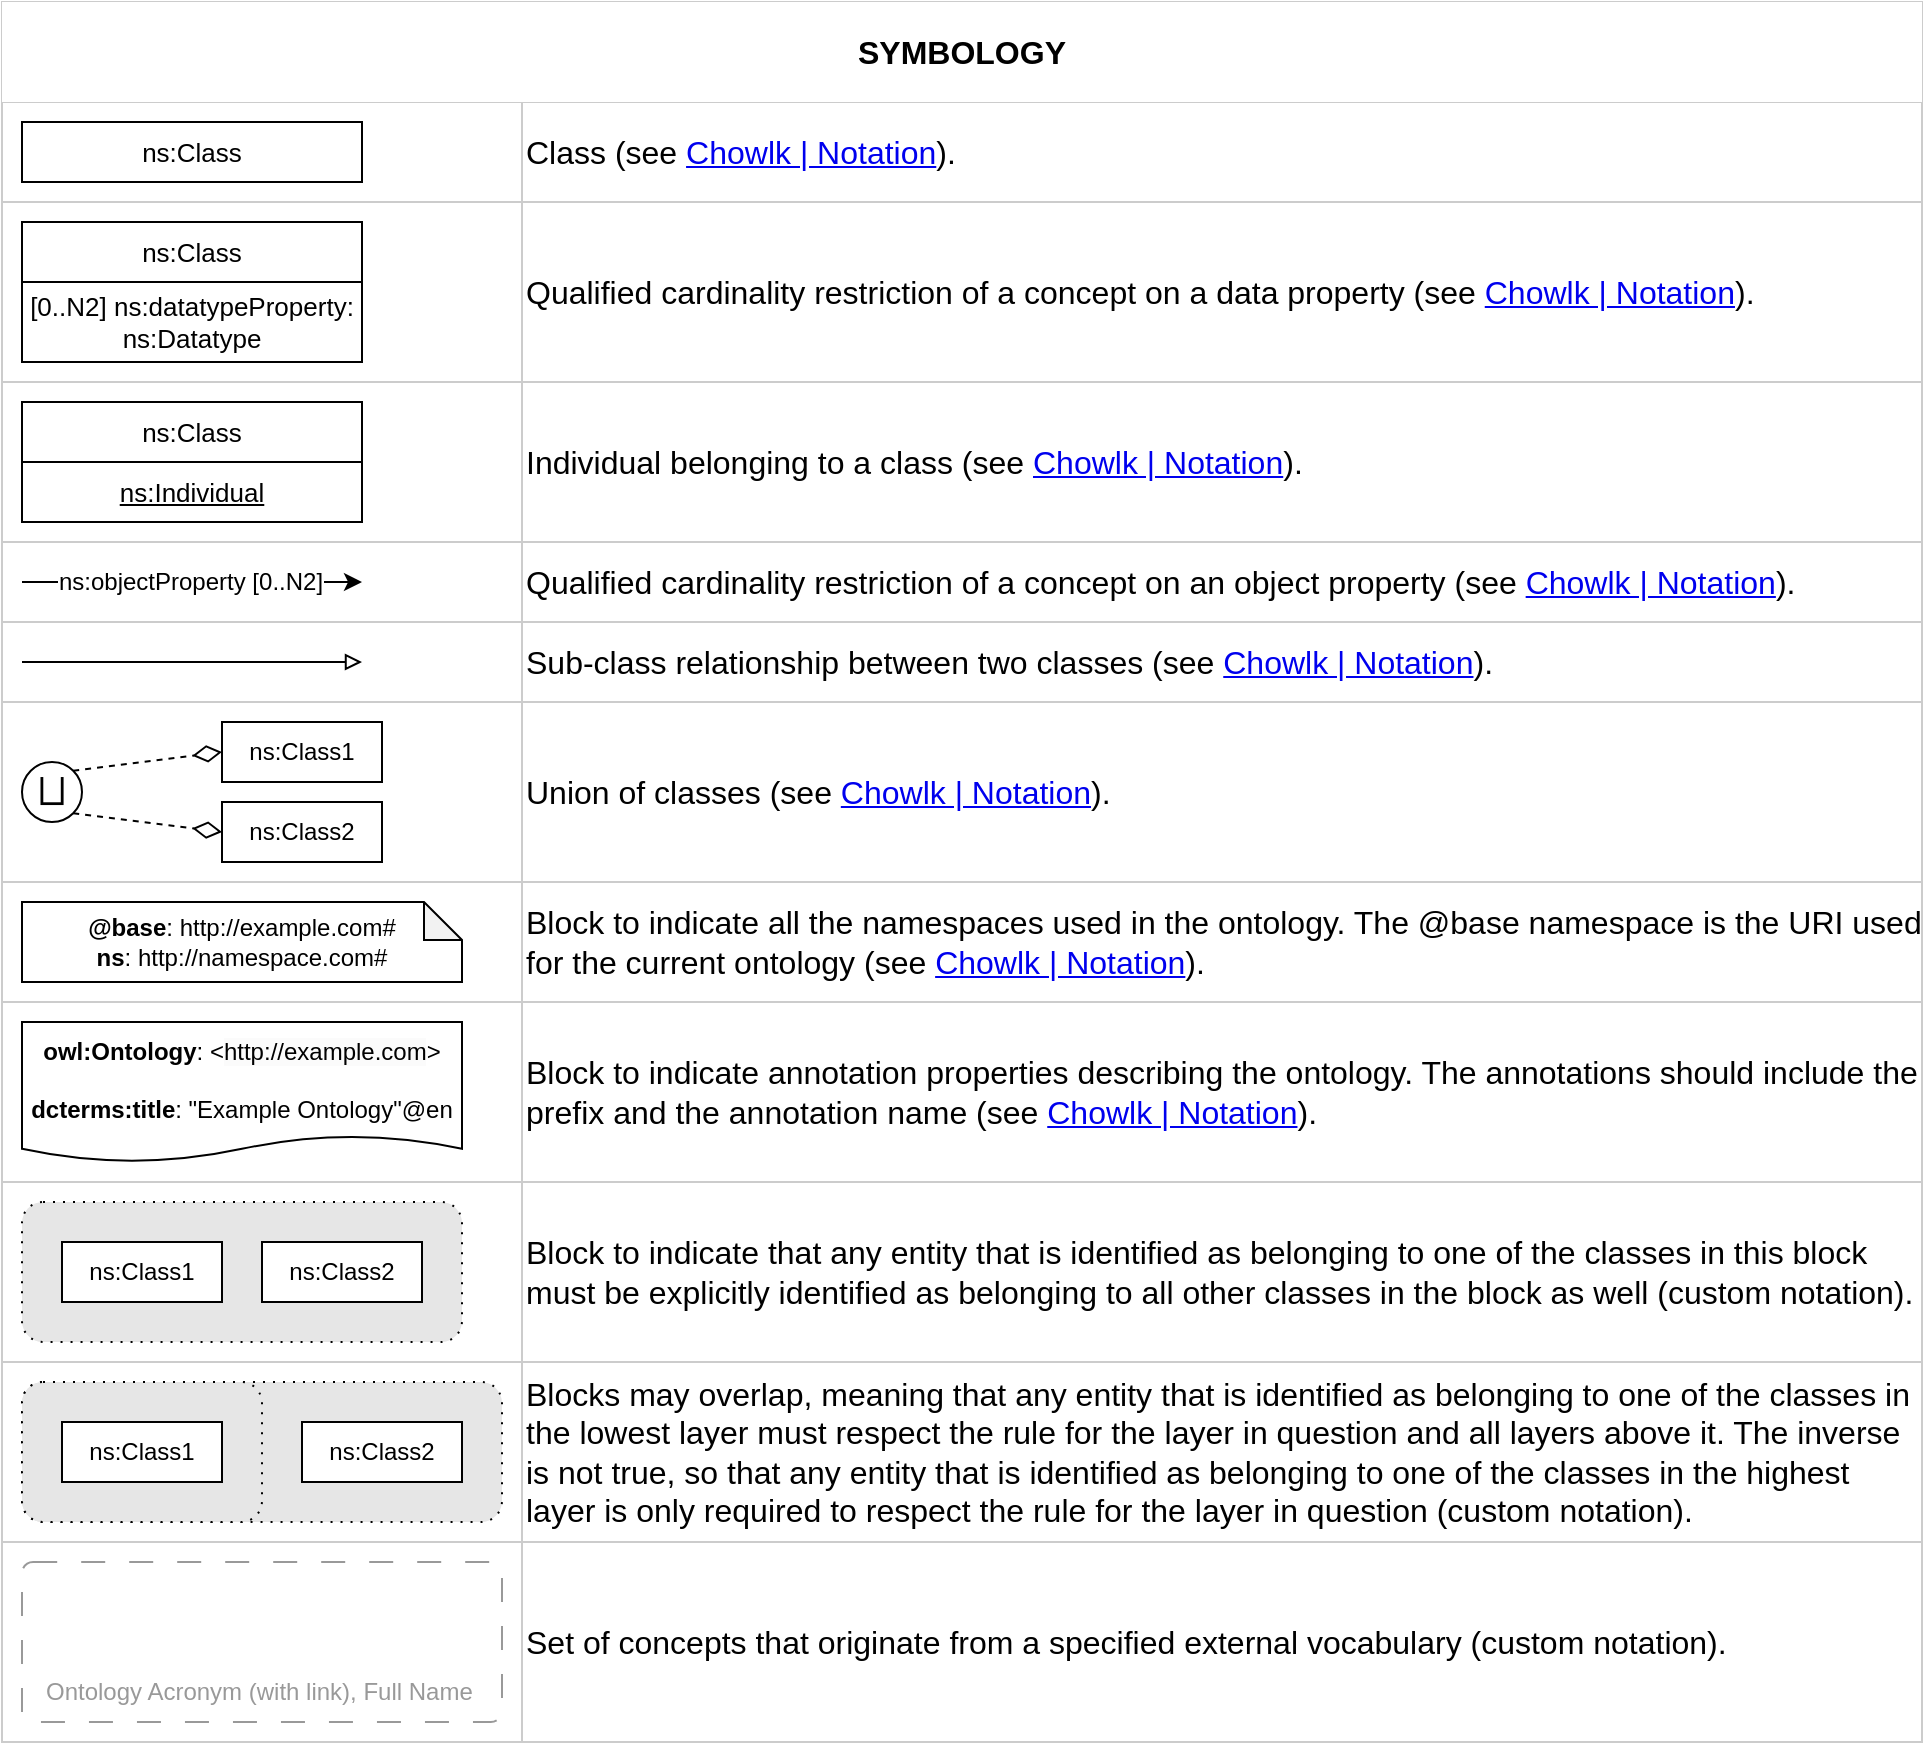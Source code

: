 <mxfile version="26.0.9">
  <diagram name="Page-1" id="Q6YgsCP4f9UI9eo_PC5J">
    <mxGraphModel dx="1434" dy="2053" grid="1" gridSize="10" guides="1" tooltips="1" connect="1" arrows="1" fold="1" page="1" pageScale="1" pageWidth="827" pageHeight="1169" math="0" shadow="0">
      <root>
        <mxCell id="0" />
        <mxCell id="1" parent="0" />
        <mxCell id="V8MGVwaTu69svF25npwr-1" value="" style="shape=table;startSize=0;container=1;collapsible=0;childLayout=tableLayout;fontSize=16;strokeColor=#CCCCCC;" parent="1" vertex="1">
          <mxGeometry x="40" y="-1120" width="960" height="870" as="geometry" />
        </mxCell>
        <mxCell id="V8MGVwaTu69svF25npwr-2" style="shape=tableRow;horizontal=0;startSize=0;swimlaneHead=0;swimlaneBody=0;strokeColor=inherit;top=0;left=0;bottom=0;right=0;collapsible=0;dropTarget=0;fillColor=default;points=[[0,0.5],[1,0.5]];portConstraint=eastwest;fontSize=16;" parent="V8MGVwaTu69svF25npwr-1" vertex="1">
          <mxGeometry width="960" height="50" as="geometry" />
        </mxCell>
        <mxCell id="V8MGVwaTu69svF25npwr-3" value="&lt;b&gt;SYMBOLOGY&lt;/b&gt;" style="shape=partialRectangle;html=1;whiteSpace=wrap;connectable=0;strokeColor=inherit;overflow=hidden;fillColor=none;top=0;left=0;bottom=0;right=0;pointerEvents=1;fontSize=16;rowspan=1;colspan=2;" parent="V8MGVwaTu69svF25npwr-2" vertex="1">
          <mxGeometry width="960" height="50" as="geometry">
            <mxRectangle width="260" height="50" as="alternateBounds" />
          </mxGeometry>
        </mxCell>
        <mxCell id="V8MGVwaTu69svF25npwr-4" style="shape=partialRectangle;html=1;whiteSpace=wrap;connectable=0;strokeColor=inherit;overflow=hidden;fillColor=none;top=0;left=0;bottom=0;right=0;pointerEvents=1;fontSize=16;align=left;" parent="V8MGVwaTu69svF25npwr-2" vertex="1" visible="0">
          <mxGeometry x="260" width="700" height="50" as="geometry">
            <mxRectangle width="700" height="50" as="alternateBounds" />
          </mxGeometry>
        </mxCell>
        <mxCell id="V8MGVwaTu69svF25npwr-5" value="" style="shape=tableRow;horizontal=0;startSize=0;swimlaneHead=0;swimlaneBody=0;strokeColor=inherit;top=0;left=0;bottom=0;right=0;collapsible=0;dropTarget=0;fillColor=none;points=[[0,0.5],[1,0.5]];portConstraint=eastwest;fontSize=16;" parent="V8MGVwaTu69svF25npwr-1" vertex="1">
          <mxGeometry y="50" width="960" height="50" as="geometry" />
        </mxCell>
        <mxCell id="V8MGVwaTu69svF25npwr-6" value="" style="shape=partialRectangle;html=1;whiteSpace=wrap;connectable=0;strokeColor=inherit;overflow=hidden;fillColor=none;top=0;left=0;bottom=0;right=0;pointerEvents=1;fontSize=16;" parent="V8MGVwaTu69svF25npwr-5" vertex="1">
          <mxGeometry width="260" height="50" as="geometry">
            <mxRectangle width="260" height="50" as="alternateBounds" />
          </mxGeometry>
        </mxCell>
        <mxCell id="V8MGVwaTu69svF25npwr-7" value="Class (see&amp;nbsp;&lt;a href=&quot;https://chowlk.linkeddata.es/notation.html&quot;&gt;Chowlk | Notation&lt;/a&gt;)." style="shape=partialRectangle;html=1;whiteSpace=wrap;connectable=0;strokeColor=inherit;overflow=hidden;fillColor=none;top=0;left=0;bottom=0;right=0;pointerEvents=1;fontSize=16;align=left;" parent="V8MGVwaTu69svF25npwr-5" vertex="1">
          <mxGeometry x="260" width="700" height="50" as="geometry">
            <mxRectangle width="700" height="50" as="alternateBounds" />
          </mxGeometry>
        </mxCell>
        <mxCell id="V8MGVwaTu69svF25npwr-8" value="" style="shape=tableRow;horizontal=0;startSize=0;swimlaneHead=0;swimlaneBody=0;strokeColor=inherit;top=0;left=0;bottom=0;right=0;collapsible=0;dropTarget=0;fillColor=none;points=[[0,0.5],[1,0.5]];portConstraint=eastwest;fontSize=16;" parent="V8MGVwaTu69svF25npwr-1" vertex="1">
          <mxGeometry y="100" width="960" height="90" as="geometry" />
        </mxCell>
        <mxCell id="V8MGVwaTu69svF25npwr-9" value="" style="shape=partialRectangle;html=1;whiteSpace=wrap;connectable=0;strokeColor=inherit;overflow=hidden;fillColor=none;top=0;left=0;bottom=0;right=0;pointerEvents=1;fontSize=16;" parent="V8MGVwaTu69svF25npwr-8" vertex="1">
          <mxGeometry width="260" height="90" as="geometry">
            <mxRectangle width="260" height="90" as="alternateBounds" />
          </mxGeometry>
        </mxCell>
        <mxCell id="V8MGVwaTu69svF25npwr-10" value="Qualified cardinality restriction of a concept on a data property&amp;nbsp;(see&amp;nbsp;&lt;a href=&quot;https://chowlk.linkeddata.es/notation.html&quot;&gt;Chowlk | Notation&lt;/a&gt;)." style="shape=partialRectangle;html=1;whiteSpace=wrap;connectable=0;strokeColor=inherit;overflow=hidden;fillColor=none;top=0;left=0;bottom=0;right=0;pointerEvents=1;fontSize=16;align=left;" parent="V8MGVwaTu69svF25npwr-8" vertex="1">
          <mxGeometry x="260" width="700" height="90" as="geometry">
            <mxRectangle width="700" height="90" as="alternateBounds" />
          </mxGeometry>
        </mxCell>
        <mxCell id="V8MGVwaTu69svF25npwr-11" value="" style="shape=tableRow;horizontal=0;startSize=0;swimlaneHead=0;swimlaneBody=0;strokeColor=inherit;top=0;left=0;bottom=0;right=0;collapsible=0;dropTarget=0;fillColor=none;points=[[0,0.5],[1,0.5]];portConstraint=eastwest;fontSize=16;" parent="V8MGVwaTu69svF25npwr-1" vertex="1">
          <mxGeometry y="190" width="960" height="80" as="geometry" />
        </mxCell>
        <mxCell id="V8MGVwaTu69svF25npwr-12" value="" style="shape=partialRectangle;html=1;whiteSpace=wrap;connectable=0;strokeColor=inherit;overflow=hidden;fillColor=none;top=0;left=0;bottom=0;right=0;pointerEvents=1;fontSize=16;" parent="V8MGVwaTu69svF25npwr-11" vertex="1">
          <mxGeometry width="260" height="80" as="geometry">
            <mxRectangle width="260" height="80" as="alternateBounds" />
          </mxGeometry>
        </mxCell>
        <mxCell id="V8MGVwaTu69svF25npwr-13" value="Individual belonging to a class (see&amp;nbsp;&lt;a href=&quot;https://chowlk.linkeddata.es/notation.html&quot;&gt;Chowlk | Notation&lt;/a&gt;)." style="shape=partialRectangle;html=1;whiteSpace=wrap;connectable=0;strokeColor=inherit;overflow=hidden;fillColor=none;top=0;left=0;bottom=0;right=0;pointerEvents=1;fontSize=16;align=left;" parent="V8MGVwaTu69svF25npwr-11" vertex="1">
          <mxGeometry x="260" width="700" height="80" as="geometry">
            <mxRectangle width="700" height="80" as="alternateBounds" />
          </mxGeometry>
        </mxCell>
        <mxCell id="V8MGVwaTu69svF25npwr-14" style="shape=tableRow;horizontal=0;startSize=0;swimlaneHead=0;swimlaneBody=0;strokeColor=inherit;top=0;left=0;bottom=0;right=0;collapsible=0;dropTarget=0;fillColor=none;points=[[0,0.5],[1,0.5]];portConstraint=eastwest;fontSize=16;" parent="V8MGVwaTu69svF25npwr-1" vertex="1">
          <mxGeometry y="270" width="960" height="40" as="geometry" />
        </mxCell>
        <mxCell id="V8MGVwaTu69svF25npwr-15" style="shape=partialRectangle;html=1;whiteSpace=wrap;connectable=0;strokeColor=inherit;overflow=hidden;fillColor=none;top=0;left=0;bottom=0;right=0;pointerEvents=1;fontSize=16;" parent="V8MGVwaTu69svF25npwr-14" vertex="1">
          <mxGeometry width="260" height="40" as="geometry">
            <mxRectangle width="260" height="40" as="alternateBounds" />
          </mxGeometry>
        </mxCell>
        <mxCell id="V8MGVwaTu69svF25npwr-16" value="Qualified cardinality restriction of a concept on an object property&amp;nbsp;(see&amp;nbsp;&lt;a href=&quot;https://chowlk.linkeddata.es/notation.html&quot;&gt;Chowlk | Notation&lt;/a&gt;)." style="shape=partialRectangle;html=1;whiteSpace=wrap;connectable=0;strokeColor=inherit;overflow=hidden;fillColor=none;top=0;left=0;bottom=0;right=0;pointerEvents=1;fontSize=16;align=left;" parent="V8MGVwaTu69svF25npwr-14" vertex="1">
          <mxGeometry x="260" width="700" height="40" as="geometry">
            <mxRectangle width="700" height="40" as="alternateBounds" />
          </mxGeometry>
        </mxCell>
        <mxCell id="V8MGVwaTu69svF25npwr-17" style="shape=tableRow;horizontal=0;startSize=0;swimlaneHead=0;swimlaneBody=0;strokeColor=inherit;top=0;left=0;bottom=0;right=0;collapsible=0;dropTarget=0;fillColor=none;points=[[0,0.5],[1,0.5]];portConstraint=eastwest;fontSize=16;" parent="V8MGVwaTu69svF25npwr-1" vertex="1">
          <mxGeometry y="310" width="960" height="40" as="geometry" />
        </mxCell>
        <mxCell id="V8MGVwaTu69svF25npwr-18" style="shape=partialRectangle;html=1;whiteSpace=wrap;connectable=0;strokeColor=inherit;overflow=hidden;fillColor=none;top=0;left=0;bottom=0;right=0;pointerEvents=1;fontSize=16;" parent="V8MGVwaTu69svF25npwr-17" vertex="1">
          <mxGeometry width="260" height="40" as="geometry">
            <mxRectangle width="260" height="40" as="alternateBounds" />
          </mxGeometry>
        </mxCell>
        <mxCell id="V8MGVwaTu69svF25npwr-19" value="Sub-class relationship between two classes&amp;nbsp;(see&amp;nbsp;&lt;a href=&quot;https://chowlk.linkeddata.es/notation.html&quot;&gt;Chowlk | Notation&lt;/a&gt;)." style="shape=partialRectangle;html=1;whiteSpace=wrap;connectable=0;strokeColor=inherit;overflow=hidden;fillColor=none;top=0;left=0;bottom=0;right=0;pointerEvents=1;fontSize=16;align=left;" parent="V8MGVwaTu69svF25npwr-17" vertex="1">
          <mxGeometry x="260" width="700" height="40" as="geometry">
            <mxRectangle width="700" height="40" as="alternateBounds" />
          </mxGeometry>
        </mxCell>
        <mxCell id="V8MGVwaTu69svF25npwr-20" style="shape=tableRow;horizontal=0;startSize=0;swimlaneHead=0;swimlaneBody=0;strokeColor=inherit;top=0;left=0;bottom=0;right=0;collapsible=0;dropTarget=0;fillColor=none;points=[[0,0.5],[1,0.5]];portConstraint=eastwest;fontSize=16;" parent="V8MGVwaTu69svF25npwr-1" vertex="1">
          <mxGeometry y="350" width="960" height="90" as="geometry" />
        </mxCell>
        <mxCell id="V8MGVwaTu69svF25npwr-21" style="shape=partialRectangle;html=1;whiteSpace=wrap;connectable=0;strokeColor=inherit;overflow=hidden;fillColor=none;top=0;left=0;bottom=0;right=0;pointerEvents=1;fontSize=16;" parent="V8MGVwaTu69svF25npwr-20" vertex="1">
          <mxGeometry width="260" height="90" as="geometry">
            <mxRectangle width="260" height="90" as="alternateBounds" />
          </mxGeometry>
        </mxCell>
        <mxCell id="V8MGVwaTu69svF25npwr-22" value="Union of classes&amp;nbsp;(see&amp;nbsp;&lt;a href=&quot;https://chowlk.linkeddata.es/notation.html&quot;&gt;Chowlk | Notation&lt;/a&gt;)." style="shape=partialRectangle;html=1;whiteSpace=wrap;connectable=0;strokeColor=inherit;overflow=hidden;fillColor=none;top=0;left=0;bottom=0;right=0;pointerEvents=1;fontSize=16;align=left;" parent="V8MGVwaTu69svF25npwr-20" vertex="1">
          <mxGeometry x="260" width="700" height="90" as="geometry">
            <mxRectangle width="700" height="90" as="alternateBounds" />
          </mxGeometry>
        </mxCell>
        <mxCell id="V8MGVwaTu69svF25npwr-23" style="shape=tableRow;horizontal=0;startSize=0;swimlaneHead=0;swimlaneBody=0;strokeColor=inherit;top=0;left=0;bottom=0;right=0;collapsible=0;dropTarget=0;fillColor=none;points=[[0,0.5],[1,0.5]];portConstraint=eastwest;fontSize=16;" parent="V8MGVwaTu69svF25npwr-1" vertex="1">
          <mxGeometry y="440" width="960" height="60" as="geometry" />
        </mxCell>
        <mxCell id="V8MGVwaTu69svF25npwr-24" style="shape=partialRectangle;html=1;whiteSpace=wrap;connectable=0;strokeColor=inherit;overflow=hidden;fillColor=none;top=0;left=0;bottom=0;right=0;pointerEvents=1;fontSize=16;" parent="V8MGVwaTu69svF25npwr-23" vertex="1">
          <mxGeometry width="260" height="60" as="geometry">
            <mxRectangle width="260" height="60" as="alternateBounds" />
          </mxGeometry>
        </mxCell>
        <mxCell id="V8MGVwaTu69svF25npwr-25" value="Block to indicate all the namespaces used in the ontology. The @base namespace is the URI used for the current ontology&amp;nbsp;(see&amp;nbsp;&lt;a href=&quot;https://chowlk.linkeddata.es/notation.html&quot;&gt;Chowlk | Notation&lt;/a&gt;)." style="shape=partialRectangle;html=1;whiteSpace=wrap;connectable=0;strokeColor=inherit;overflow=hidden;fillColor=none;top=0;left=0;bottom=0;right=0;pointerEvents=1;fontSize=16;align=left;" parent="V8MGVwaTu69svF25npwr-23" vertex="1">
          <mxGeometry x="260" width="700" height="60" as="geometry">
            <mxRectangle width="700" height="60" as="alternateBounds" />
          </mxGeometry>
        </mxCell>
        <mxCell id="V8MGVwaTu69svF25npwr-26" style="shape=tableRow;horizontal=0;startSize=0;swimlaneHead=0;swimlaneBody=0;strokeColor=inherit;top=0;left=0;bottom=0;right=0;collapsible=0;dropTarget=0;fillColor=none;points=[[0,0.5],[1,0.5]];portConstraint=eastwest;fontSize=16;" parent="V8MGVwaTu69svF25npwr-1" vertex="1">
          <mxGeometry y="500" width="960" height="90" as="geometry" />
        </mxCell>
        <mxCell id="V8MGVwaTu69svF25npwr-27" style="shape=partialRectangle;html=1;whiteSpace=wrap;connectable=0;strokeColor=inherit;overflow=hidden;fillColor=none;top=0;left=0;bottom=0;right=0;pointerEvents=1;fontSize=16;" parent="V8MGVwaTu69svF25npwr-26" vertex="1">
          <mxGeometry width="260" height="90" as="geometry">
            <mxRectangle width="260" height="90" as="alternateBounds" />
          </mxGeometry>
        </mxCell>
        <mxCell id="V8MGVwaTu69svF25npwr-28" value="Block to indicate annotation properties describing the ontology. The annotations should include the prefix and the annotation name&amp;nbsp;(see&amp;nbsp;&lt;a href=&quot;https://chowlk.linkeddata.es/notation.html&quot;&gt;Chowlk | Notation&lt;/a&gt;)." style="shape=partialRectangle;html=1;whiteSpace=wrap;connectable=0;strokeColor=inherit;overflow=hidden;fillColor=none;top=0;left=0;bottom=0;right=0;pointerEvents=1;fontSize=16;align=left;" parent="V8MGVwaTu69svF25npwr-26" vertex="1">
          <mxGeometry x="260" width="700" height="90" as="geometry">
            <mxRectangle width="700" height="90" as="alternateBounds" />
          </mxGeometry>
        </mxCell>
        <mxCell id="V8MGVwaTu69svF25npwr-29" style="shape=tableRow;horizontal=0;startSize=0;swimlaneHead=0;swimlaneBody=0;strokeColor=inherit;top=0;left=0;bottom=0;right=0;collapsible=0;dropTarget=0;fillColor=none;points=[[0,0.5],[1,0.5]];portConstraint=eastwest;fontSize=16;" parent="V8MGVwaTu69svF25npwr-1" vertex="1">
          <mxGeometry y="590" width="960" height="90" as="geometry" />
        </mxCell>
        <mxCell id="V8MGVwaTu69svF25npwr-30" style="shape=partialRectangle;html=1;whiteSpace=wrap;connectable=0;strokeColor=inherit;overflow=hidden;fillColor=none;top=0;left=0;bottom=0;right=0;pointerEvents=1;fontSize=16;" parent="V8MGVwaTu69svF25npwr-29" vertex="1">
          <mxGeometry width="260" height="90" as="geometry">
            <mxRectangle width="260" height="90" as="alternateBounds" />
          </mxGeometry>
        </mxCell>
        <mxCell id="V8MGVwaTu69svF25npwr-31" value="Block to indicate that any entity that is identified as belonging to one of the classes in this block must be explicitly identified as belonging to all other classes in the block as well (custom notation)." style="shape=partialRectangle;html=1;whiteSpace=wrap;connectable=0;strokeColor=inherit;overflow=hidden;fillColor=none;top=0;left=0;bottom=0;right=0;pointerEvents=1;fontSize=16;align=left;" parent="V8MGVwaTu69svF25npwr-29" vertex="1">
          <mxGeometry x="260" width="700" height="90" as="geometry">
            <mxRectangle width="700" height="90" as="alternateBounds" />
          </mxGeometry>
        </mxCell>
        <mxCell id="V8MGVwaTu69svF25npwr-32" style="shape=tableRow;horizontal=0;startSize=0;swimlaneHead=0;swimlaneBody=0;strokeColor=inherit;top=0;left=0;bottom=0;right=0;collapsible=0;dropTarget=0;fillColor=none;points=[[0,0.5],[1,0.5]];portConstraint=eastwest;fontSize=16;" parent="V8MGVwaTu69svF25npwr-1" vertex="1">
          <mxGeometry y="680" width="960" height="90" as="geometry" />
        </mxCell>
        <mxCell id="V8MGVwaTu69svF25npwr-33" style="shape=partialRectangle;html=1;whiteSpace=wrap;connectable=0;strokeColor=inherit;overflow=hidden;fillColor=none;top=0;left=0;bottom=0;right=0;pointerEvents=1;fontSize=16;" parent="V8MGVwaTu69svF25npwr-32" vertex="1">
          <mxGeometry width="260" height="90" as="geometry">
            <mxRectangle width="260" height="90" as="alternateBounds" />
          </mxGeometry>
        </mxCell>
        <mxCell id="V8MGVwaTu69svF25npwr-34" value="Blocks may overlap, meaning that any entity that is identified as belonging to one of the classes in the lowest layer must respect the rule for the layer in question and all layers above it. The inverse is not true, so that any entity that is identified as belonging to one of the classes in the highest layer is only required to respect the rule for the layer in question&amp;nbsp;(custom notation)." style="shape=partialRectangle;html=1;whiteSpace=wrap;connectable=0;strokeColor=inherit;overflow=hidden;fillColor=none;top=0;left=0;bottom=0;right=0;pointerEvents=1;fontSize=16;align=left;" parent="V8MGVwaTu69svF25npwr-32" vertex="1">
          <mxGeometry x="260" width="700" height="90" as="geometry">
            <mxRectangle width="700" height="90" as="alternateBounds" />
          </mxGeometry>
        </mxCell>
        <mxCell id="V8MGVwaTu69svF25npwr-35" style="shape=tableRow;horizontal=0;startSize=0;swimlaneHead=0;swimlaneBody=0;strokeColor=inherit;top=0;left=0;bottom=0;right=0;collapsible=0;dropTarget=0;fillColor=none;points=[[0,0.5],[1,0.5]];portConstraint=eastwest;fontSize=16;" parent="V8MGVwaTu69svF25npwr-1" vertex="1">
          <mxGeometry y="770" width="960" height="100" as="geometry" />
        </mxCell>
        <mxCell id="V8MGVwaTu69svF25npwr-36" style="shape=partialRectangle;html=1;whiteSpace=wrap;connectable=0;strokeColor=inherit;overflow=hidden;fillColor=none;top=0;left=0;bottom=0;right=0;pointerEvents=1;fontSize=16;" parent="V8MGVwaTu69svF25npwr-35" vertex="1">
          <mxGeometry width="260" height="100" as="geometry">
            <mxRectangle width="260" height="100" as="alternateBounds" />
          </mxGeometry>
        </mxCell>
        <mxCell id="V8MGVwaTu69svF25npwr-37" value="Set of concepts that originate from a specified external vocabulary (custom notation)." style="shape=partialRectangle;html=1;whiteSpace=wrap;connectable=0;strokeColor=inherit;overflow=hidden;fillColor=none;top=0;left=0;bottom=0;right=0;pointerEvents=1;fontSize=16;align=left;" parent="V8MGVwaTu69svF25npwr-35" vertex="1">
          <mxGeometry x="260" width="700" height="100" as="geometry">
            <mxRectangle width="700" height="100" as="alternateBounds" />
          </mxGeometry>
        </mxCell>
        <mxCell id="V8MGVwaTu69svF25npwr-41" value="ns:Class" style="rounded=0;whiteSpace=wrap;html=1;strokeWidth=1;fontStyle=0;fontSize=13;verticalAlign=middle;" parent="1" vertex="1">
          <mxGeometry x="50" y="-1060" width="170" height="30" as="geometry" />
        </mxCell>
        <mxCell id="V8MGVwaTu69svF25npwr-42" value="&lt;u&gt;ns:Individual&lt;/u&gt;" style="rounded=0;whiteSpace=wrap;html=1;strokeWidth=1;fontStyle=0;fontSize=13;verticalAlign=middle;" parent="1" vertex="1">
          <mxGeometry x="50" y="-890" width="170" height="30" as="geometry" />
        </mxCell>
        <mxCell id="V8MGVwaTu69svF25npwr-44" value="ns:Class" style="rounded=0;whiteSpace=wrap;html=1;strokeWidth=1;fontStyle=0;fontSize=13;verticalAlign=middle;" parent="1" vertex="1">
          <mxGeometry x="50" y="-1010" width="170" height="30" as="geometry" />
        </mxCell>
        <mxCell id="V8MGVwaTu69svF25npwr-45" value="[0..N2] ns:datatypeProperty: ns:Datatype" style="rounded=0;whiteSpace=wrap;html=1;strokeWidth=1;fontStyle=0;fontSize=13;verticalAlign=middle;" parent="1" vertex="1">
          <mxGeometry x="50" y="-980" width="170" height="40" as="geometry" />
        </mxCell>
        <mxCell id="V8MGVwaTu69svF25npwr-50" style="edgeStyle=orthogonalEdgeStyle;rounded=0;orthogonalLoop=1;jettySize=auto;html=1;endArrow=block;endFill=0;jumpStyle=arc;" parent="1" edge="1">
          <mxGeometry relative="1" as="geometry">
            <mxPoint x="50" y="-790" as="sourcePoint" />
            <mxPoint x="220" y="-790" as="targetPoint" />
          </mxGeometry>
        </mxCell>
        <mxCell id="V8MGVwaTu69svF25npwr-51" style="edgeStyle=orthogonalEdgeStyle;rounded=0;orthogonalLoop=1;jettySize=auto;html=1;jumpStyle=arc;" parent="1" edge="1">
          <mxGeometry relative="1" as="geometry">
            <mxPoint x="50" y="-830" as="sourcePoint" />
            <mxPoint x="220" y="-830" as="targetPoint" />
          </mxGeometry>
        </mxCell>
        <mxCell id="V8MGVwaTu69svF25npwr-52" value="&lt;font style=&quot;font-size: 12px;&quot;&gt;ns:objectProperty [0..N2]&lt;/font&gt;" style="edgeLabel;html=1;align=center;verticalAlign=middle;resizable=0;points=[];" parent="V8MGVwaTu69svF25npwr-51" vertex="1" connectable="0">
          <mxGeometry x="0.195" relative="1" as="geometry">
            <mxPoint x="-18" as="offset" />
          </mxGeometry>
        </mxCell>
        <mxCell id="V8MGVwaTu69svF25npwr-59" value="ns:Class" style="rounded=0;whiteSpace=wrap;html=1;strokeWidth=1;fontStyle=0;fontSize=13;verticalAlign=middle;" parent="1" vertex="1">
          <mxGeometry x="50" y="-920" width="170" height="30" as="geometry" />
        </mxCell>
        <mxCell id="V8MGVwaTu69svF25npwr-61" value="" style="rounded=1;whiteSpace=wrap;html=1;snapToPoint=1;points=[[0.1,0],[0.2,0],[0.3,0],[0.4,0],[0.5,0],[0.6,0],[0.7,0],[0.8,0],[0.9,0],[0,0.1],[0,0.3],[0,0.5],[0,0.7],[0,0.9],[0.1,1],[0.2,1],[0.3,1],[0.4,1],[0.5,1],[0.6,1],[0.7,1],[0.8,1],[0.9,1],[1,0.1],[1,0.3],[1,0.5],[1,0.7],[1,0.9]];fillColor=#E6E6E6;dashed=1;dashPattern=1 4;" parent="1" vertex="1">
          <mxGeometry x="50" y="-520" width="220" height="70" as="geometry" />
        </mxCell>
        <mxCell id="V8MGVwaTu69svF25npwr-63" value="" style="rounded=1;whiteSpace=wrap;html=1;snapToPoint=1;points=[[0.1,0],[0.2,0],[0.3,0],[0.4,0],[0.5,0],[0.6,0],[0.7,0],[0.8,0],[0.9,0],[0,0.1],[0,0.3],[0,0.5],[0,0.7],[0,0.9],[0.1,1],[0.2,1],[0.3,1],[0.4,1],[0.5,1],[0.6,1],[0.7,1],[0.8,1],[0.9,1],[1,0.1],[1,0.3],[1,0.5],[1,0.7],[1,0.9]];fillColor=none;dashed=1;dashPattern=12 12;strokeColor=#999999;arcSize=7;" parent="1" vertex="1">
          <mxGeometry x="50" y="-340" width="240" height="80" as="geometry" />
        </mxCell>
        <mxCell id="V8MGVwaTu69svF25npwr-64" value="&lt;div&gt;Ontology Acronym (with link), Full Name&lt;/div&gt;" style="text;html=1;align=left;verticalAlign=middle;resizable=0;points=[];autosize=1;strokeColor=none;fillColor=none;fontColor=#999999;" parent="1" vertex="1">
          <mxGeometry x="60" y="-290" width="240" height="30" as="geometry" />
        </mxCell>
        <mxCell id="V8MGVwaTu69svF25npwr-65" value="ns:Class2" style="rounded=0;whiteSpace=wrap;html=1;snapToPoint=1;points=[[0.1,0],[0.2,0],[0.3,0],[0.4,0],[0.5,0],[0.6,0],[0.7,0],[0.8,0],[0.9,0],[0,0.1],[0,0.3],[0,0.5],[0,0.7],[0,0.9],[0.1,1],[0.2,1],[0.3,1],[0.4,1],[0.5,1],[0.6,1],[0.7,1],[0.8,1],[0.9,1],[1,0.1],[1,0.3],[1,0.5],[1,0.7],[1,0.9]];" parent="1" vertex="1">
          <mxGeometry x="150" y="-720" width="80" height="30" as="geometry" />
        </mxCell>
        <mxCell id="V8MGVwaTu69svF25npwr-66" value="ns:Class1" style="rounded=0;whiteSpace=wrap;html=1;snapToPoint=1;points=[[0.1,0],[0.2,0],[0.3,0],[0.4,0],[0.5,0],[0.6,0],[0.7,0],[0.8,0],[0.9,0],[0,0.1],[0,0.3],[0,0.5],[0,0.7],[0,0.9],[0.1,1],[0.2,1],[0.3,1],[0.4,1],[0.5,1],[0.6,1],[0.7,1],[0.8,1],[0.9,1],[1,0.1],[1,0.3],[1,0.5],[1,0.7],[1,0.9]];" parent="1" vertex="1">
          <mxGeometry x="150" y="-760" width="80" height="30" as="geometry" />
        </mxCell>
        <mxCell id="V8MGVwaTu69svF25npwr-67" value="" style="group" parent="1" vertex="1" connectable="0">
          <mxGeometry x="50" y="-740" width="30" height="30" as="geometry" />
        </mxCell>
        <mxCell id="V8MGVwaTu69svF25npwr-68" value="&lt;span class=&quot;st&quot;&gt;⨆&lt;/span&gt;" style="ellipse;whiteSpace=wrap;html=1;aspect=fixed;fontSize=17;" parent="V8MGVwaTu69svF25npwr-67" vertex="1">
          <mxGeometry width="30" height="30" as="geometry" />
        </mxCell>
        <mxCell id="V8MGVwaTu69svF25npwr-69" value="" style="endArrow=diamondThin;endSize=12;html=1;fontColor=#000099;exitX=1;exitY=0;exitDx=0;exitDy=0;endFill=0;dashed=1;entryX=0;entryY=0.5;entryDx=0;entryDy=0;arcSize=0;rounded=0;" parent="1" source="V8MGVwaTu69svF25npwr-68" target="V8MGVwaTu69svF25npwr-66" edge="1">
          <mxGeometry width="50" height="50" relative="1" as="geometry">
            <mxPoint x="-112" y="-675" as="sourcePoint" />
            <mxPoint x="103" y="-710" as="targetPoint" />
          </mxGeometry>
        </mxCell>
        <mxCell id="V8MGVwaTu69svF25npwr-70" value="" style="endArrow=diamondThin;endSize=12;html=1;fontColor=#000099;exitX=1;exitY=1;exitDx=0;exitDy=0;endFill=0;dashed=1;entryX=0;entryY=0.5;entryDx=0;entryDy=0;arcSize=0;rounded=0;" parent="1" source="V8MGVwaTu69svF25npwr-68" target="V8MGVwaTu69svF25npwr-65" edge="1">
          <mxGeometry width="50" height="50" relative="1" as="geometry">
            <mxPoint x="71.607" y="-685.607" as="sourcePoint" />
            <mxPoint x="103" y="-590" as="targetPoint" />
          </mxGeometry>
        </mxCell>
        <mxCell id="V8MGVwaTu69svF25npwr-71" value="&lt;div&gt;&lt;b&gt;@base&lt;/b&gt;: http://example.com#&lt;/div&gt;&lt;div&gt;&lt;b&gt;ns&lt;/b&gt;:&amp;nbsp;&lt;span style=&quot;background-color: transparent; color: light-dark(rgb(0, 0, 0), rgb(255, 255, 255));&quot;&gt;http://namespace.com#&lt;/span&gt;&lt;/div&gt;" style="shape=note;whiteSpace=wrap;html=1;backgroundOutline=1;darkOpacity=0.05;size=19;" parent="1" vertex="1">
          <mxGeometry x="50" y="-670" width="220" height="40" as="geometry" />
        </mxCell>
        <mxCell id="V8MGVwaTu69svF25npwr-72" value="&lt;div&gt;&lt;b style=&quot;border-color: var(--border-color);&quot;&gt;owl:Ontology&lt;/b&gt;: &amp;lt;&lt;span style=&quot;background-color: rgb(251, 251, 251);&quot;&gt;http://example.com&lt;/span&gt;&lt;span style=&quot;background-color: light-dark(rgb(255, 255, 255), rgb(18, 18, 18)); color: light-dark(rgb(0, 0, 0), rgb(237, 237, 237));&quot;&gt;&amp;gt;&lt;/span&gt;&lt;/div&gt;&lt;div&gt;&lt;b&gt;&lt;br&gt;&lt;/b&gt;&lt;/div&gt;&lt;div&gt;&lt;b&gt;dcterms:title&lt;/b&gt;: &quot;Example Ontology&quot;@en&lt;br&gt;&lt;/div&gt;" style="shape=document;whiteSpace=wrap;html=1;boundedLbl=1;labelBackgroundColor=#ffffff;strokeColor=#000000;fontSize=12;fontColor=#000000;size=0.188;" parent="1" vertex="1">
          <mxGeometry x="50" y="-610" width="220" height="70" as="geometry" />
        </mxCell>
        <mxCell id="V8MGVwaTu69svF25npwr-77" value="ns:Class1" style="rounded=0;whiteSpace=wrap;html=1;snapToPoint=1;points=[[0.1,0],[0.2,0],[0.3,0],[0.4,0],[0.5,0],[0.6,0],[0.7,0],[0.8,0],[0.9,0],[0,0.1],[0,0.3],[0,0.5],[0,0.7],[0,0.9],[0.1,1],[0.2,1],[0.3,1],[0.4,1],[0.5,1],[0.6,1],[0.7,1],[0.8,1],[0.9,1],[1,0.1],[1,0.3],[1,0.5],[1,0.7],[1,0.9]];" parent="1" vertex="1">
          <mxGeometry x="70" y="-500" width="80" height="30" as="geometry" />
        </mxCell>
        <mxCell id="V8MGVwaTu69svF25npwr-78" value="ns:Class2" style="rounded=0;whiteSpace=wrap;html=1;snapToPoint=1;points=[[0.1,0],[0.2,0],[0.3,0],[0.4,0],[0.5,0],[0.6,0],[0.7,0],[0.8,0],[0.9,0],[0,0.1],[0,0.3],[0,0.5],[0,0.7],[0,0.9],[0.1,1],[0.2,1],[0.3,1],[0.4,1],[0.5,1],[0.6,1],[0.7,1],[0.8,1],[0.9,1],[1,0.1],[1,0.3],[1,0.5],[1,0.7],[1,0.9]];" parent="1" vertex="1">
          <mxGeometry x="170" y="-500" width="80" height="30" as="geometry" />
        </mxCell>
        <mxCell id="V8MGVwaTu69svF25npwr-79" value="" style="rounded=1;whiteSpace=wrap;html=1;snapToPoint=1;points=[[0.1,0],[0.2,0],[0.3,0],[0.4,0],[0.5,0],[0.6,0],[0.7,0],[0.8,0],[0.9,0],[0,0.1],[0,0.3],[0,0.5],[0,0.7],[0,0.9],[0.1,1],[0.2,1],[0.3,1],[0.4,1],[0.5,1],[0.6,1],[0.7,1],[0.8,1],[0.9,1],[1,0.1],[1,0.3],[1,0.5],[1,0.7],[1,0.9]];fillColor=#E6E6E6;dashed=1;dashPattern=1 4;" parent="1" vertex="1">
          <mxGeometry x="50" y="-430" width="240" height="70" as="geometry" />
        </mxCell>
        <mxCell id="V8MGVwaTu69svF25npwr-82" value="" style="rounded=1;whiteSpace=wrap;html=1;snapToPoint=1;points=[[0.1,0],[0.2,0],[0.3,0],[0.4,0],[0.5,0],[0.6,0],[0.7,0],[0.8,0],[0.9,0],[0,0.1],[0,0.3],[0,0.5],[0,0.7],[0,0.9],[0.1,1],[0.2,1],[0.3,1],[0.4,1],[0.5,1],[0.6,1],[0.7,1],[0.8,1],[0.9,1],[1,0.1],[1,0.3],[1,0.5],[1,0.7],[1,0.9]];fillColor=#E6E6E6;dashed=1;dashPattern=1 4;" parent="1" vertex="1">
          <mxGeometry x="50" y="-430" width="120" height="70" as="geometry" />
        </mxCell>
        <mxCell id="V8MGVwaTu69svF25npwr-80" value="ns:Class1" style="rounded=0;whiteSpace=wrap;html=1;snapToPoint=1;points=[[0.1,0],[0.2,0],[0.3,0],[0.4,0],[0.5,0],[0.6,0],[0.7,0],[0.8,0],[0.9,0],[0,0.1],[0,0.3],[0,0.5],[0,0.7],[0,0.9],[0.1,1],[0.2,1],[0.3,1],[0.4,1],[0.5,1],[0.6,1],[0.7,1],[0.8,1],[0.9,1],[1,0.1],[1,0.3],[1,0.5],[1,0.7],[1,0.9]];" parent="1" vertex="1">
          <mxGeometry x="70" y="-410" width="80" height="30" as="geometry" />
        </mxCell>
        <mxCell id="V8MGVwaTu69svF25npwr-81" value="ns:Class2" style="rounded=0;whiteSpace=wrap;html=1;snapToPoint=1;points=[[0.1,0],[0.2,0],[0.3,0],[0.4,0],[0.5,0],[0.6,0],[0.7,0],[0.8,0],[0.9,0],[0,0.1],[0,0.3],[0,0.5],[0,0.7],[0,0.9],[0.1,1],[0.2,1],[0.3,1],[0.4,1],[0.5,1],[0.6,1],[0.7,1],[0.8,1],[0.9,1],[1,0.1],[1,0.3],[1,0.5],[1,0.7],[1,0.9]];" parent="1" vertex="1">
          <mxGeometry x="190" y="-410" width="80" height="30" as="geometry" />
        </mxCell>
      </root>
    </mxGraphModel>
  </diagram>
</mxfile>
